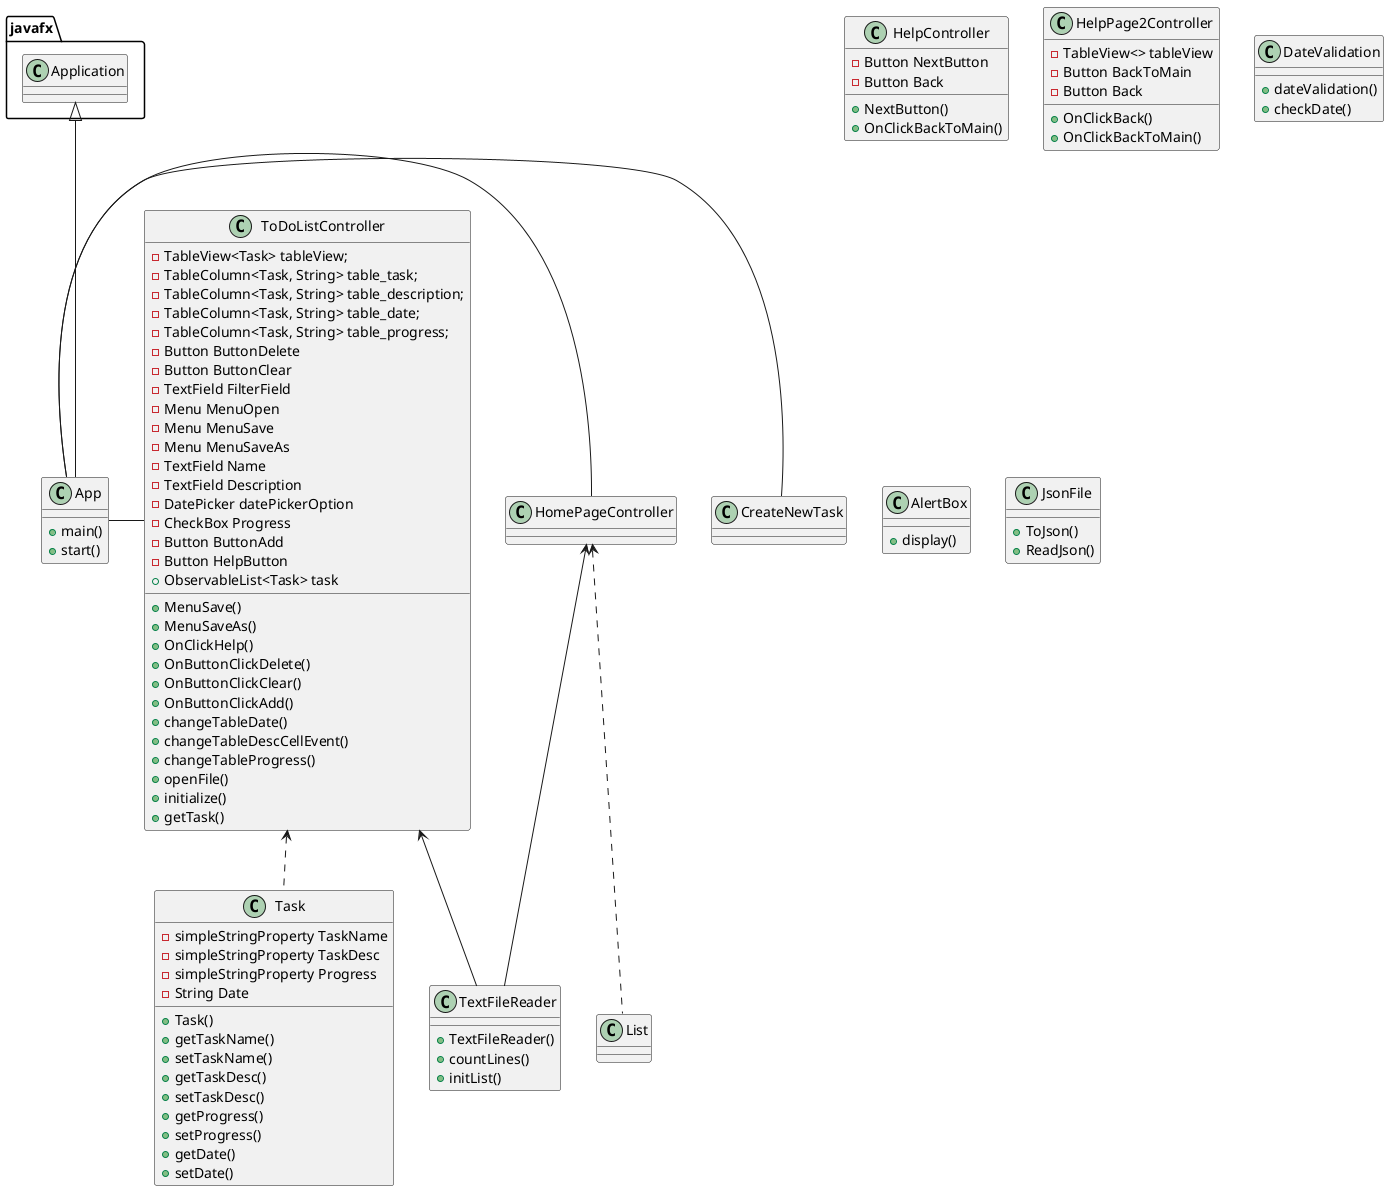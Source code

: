 @startuml
'https://plantuml.com/class-diagram

class ToDoListController {
-TableView<Task> tableView;
-TableColumn<Task, String> table_task;
-TableColumn<Task, String> table_description;
-TableColumn<Task, String> table_date;
-TableColumn<Task, String> table_progress;
-Button ButtonDelete
-Button ButtonClear
-TextField FilterField
-Menu MenuOpen
-Menu MenuSave
-Menu MenuSaveAs
-TextField Name
-TextField Description
-DatePicker datePickerOption
-CheckBox Progress
-Button ButtonAdd
-Button HelpButton
+ObservableList<Task> task

+MenuSave()
+MenuSaveAs()
+OnClickHelp()
+OnButtonClickDelete()
+OnButtonClickClear()
+OnButtonClickAdd()
+changeTableDate()
+changeTableDescCellEvent()
+changeTableProgress()
+openFile()
+initialize()
+getTask()
}

class HelpController {
-Button NextButton
-Button Back
+NextButton()
+OnClickBackToMain()
}

class HelpPage2Controller {
-TableView<> tableView
-Button BackToMain
-Button Back
+OnClickBack()
+OnClickBackToMain()
}

class Task{
-simpleStringProperty TaskName
-simpleStringProperty TaskDesc
-simpleStringProperty Progress
-String Date
+Task()
+getTaskName()
+setTaskName()
+getTaskDesc()
+setTaskDesc()
+getProgress()
+setProgress()
+getDate()
+setDate()
}

class DateValidation{
+dateValidation()
+checkDate()
}

class AlertBox{
+display()
}

class TextFileReader{
+TextFileReader()
+countLines()
+initList()
}

class JsonFile{
+ToJson()
+ReadJson()
}

class App{
+main()
+start()
}

javafx.Application <|-- App
App - CreateNewTask
App - HomePageController
App - ToDoListController
ToDoListController <.. Task
HomePageController <.. List
ToDoListController <-- TextFileReader
HomePageController <-- TextFileReader

@enduml